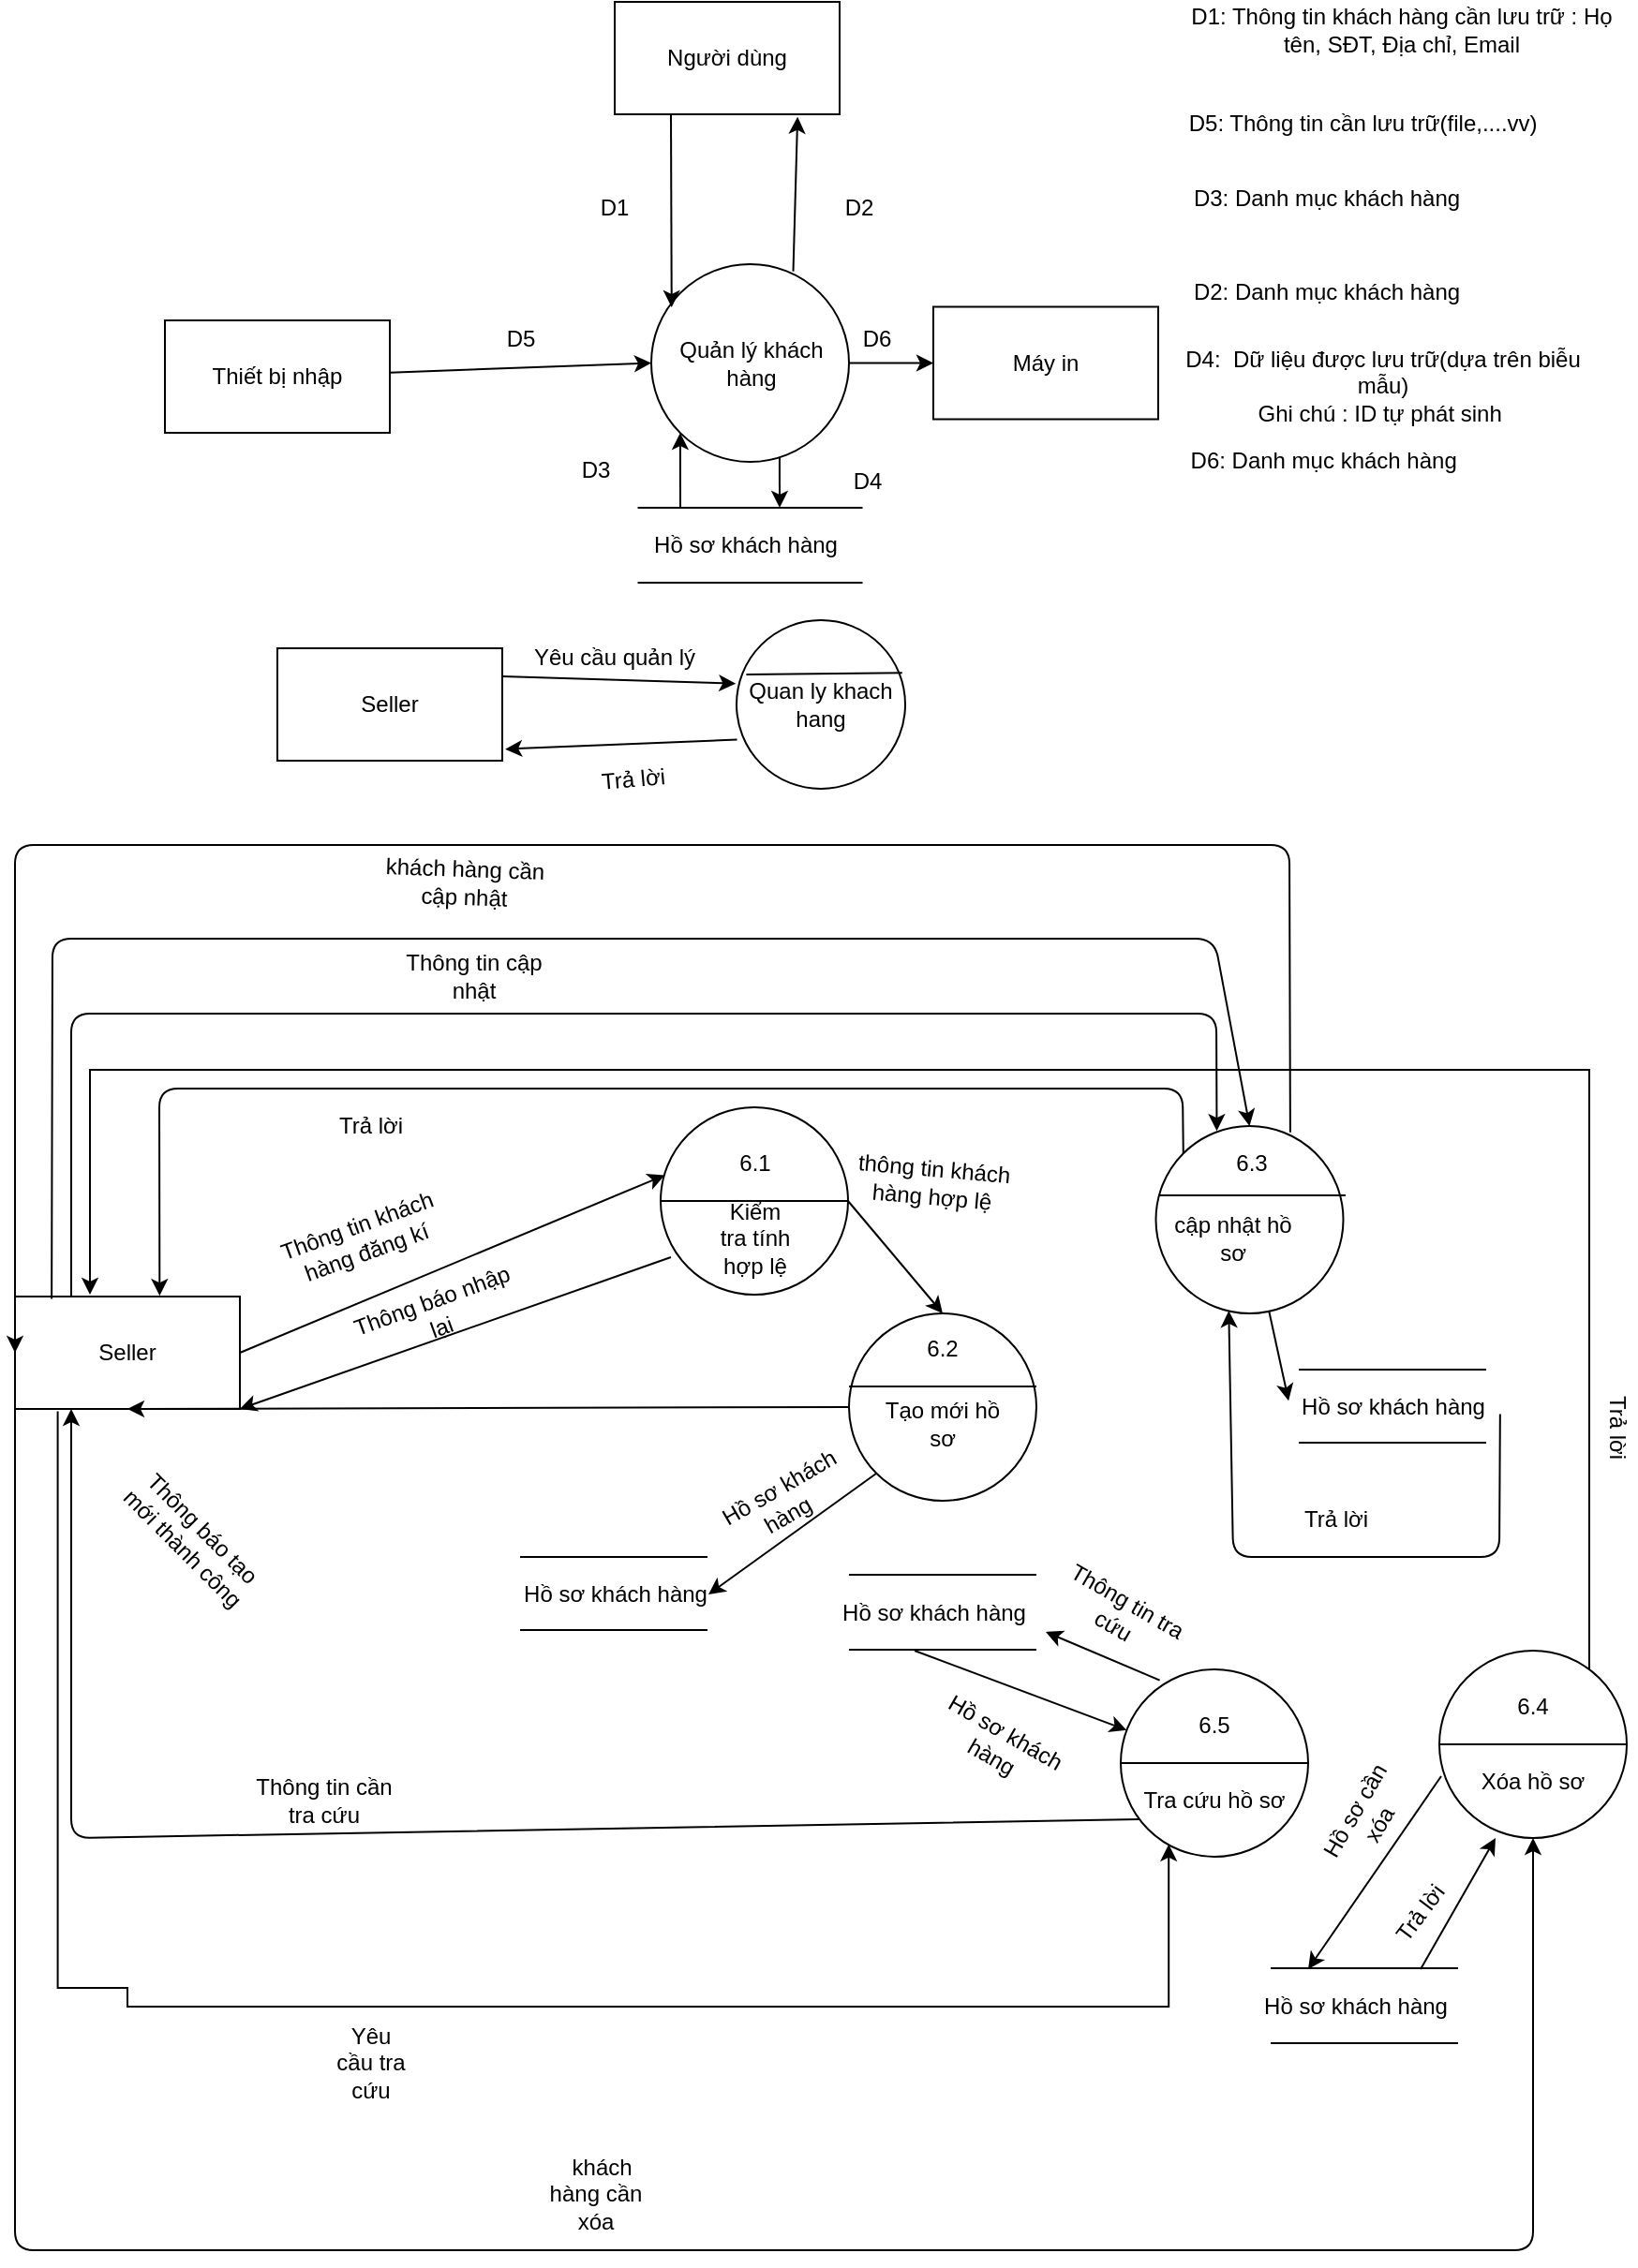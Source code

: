<mxfile version="13.10.0" type="device"><diagram id="JgeWKXrkC_5JvDDDMSsi" name="Page-1"><mxGraphModel dx="1038" dy="2234" grid="1" gridSize="10" guides="1" tooltips="1" connect="1" arrows="1" fold="1" page="1" pageScale="1" pageWidth="1169" pageHeight="1654" math="0" shadow="0"><root><mxCell id="0"/><mxCell id="1" parent="0"/><mxCell id="gLQEt93kTb4q3hrymPHU-1" value="Seller" style="rounded=0;whiteSpace=wrap;html=1;" parent="1" vertex="1"><mxGeometry x="180" y="45" width="120" height="60" as="geometry"/></mxCell><mxCell id="gLQEt93kTb4q3hrymPHU-2" value="Quan ly khach hang" style="ellipse;whiteSpace=wrap;html=1;aspect=fixed;" parent="1" vertex="1"><mxGeometry x="425" y="30" width="90" height="90" as="geometry"/></mxCell><mxCell id="gLQEt93kTb4q3hrymPHU-4" value="" style="endArrow=classic;html=1;exitX=1;exitY=0.25;exitDx=0;exitDy=0;entryX=-0.004;entryY=0.376;entryDx=0;entryDy=0;entryPerimeter=0;" parent="1" source="gLQEt93kTb4q3hrymPHU-1" target="gLQEt93kTb4q3hrymPHU-2" edge="1"><mxGeometry width="50" height="50" relative="1" as="geometry"><mxPoint x="500" y="320" as="sourcePoint"/><mxPoint x="550" y="270" as="targetPoint"/></mxGeometry></mxCell><mxCell id="gLQEt93kTb4q3hrymPHU-5" value="Yêu cầu quản lý" style="text;html=1;strokeColor=none;fillColor=none;align=center;verticalAlign=middle;whiteSpace=wrap;rounded=0;" parent="1" vertex="1"><mxGeometry x="314.5" y="40" width="90" height="20" as="geometry"/></mxCell><mxCell id="gLQEt93kTb4q3hrymPHU-6" value="" style="endArrow=classic;html=1;entryX=1.013;entryY=0.897;entryDx=0;entryDy=0;entryPerimeter=0;exitX=0.003;exitY=0.709;exitDx=0;exitDy=0;exitPerimeter=0;" parent="1" source="gLQEt93kTb4q3hrymPHU-2" target="gLQEt93kTb4q3hrymPHU-1" edge="1"><mxGeometry width="50" height="50" relative="1" as="geometry"><mxPoint x="500" y="310" as="sourcePoint"/><mxPoint x="340" y="230" as="targetPoint"/></mxGeometry></mxCell><mxCell id="gLQEt93kTb4q3hrymPHU-7" value="Trả lời" style="text;html=1;strokeColor=none;fillColor=none;align=center;verticalAlign=middle;whiteSpace=wrap;rounded=0;rotation=-5;" parent="1" vertex="1"><mxGeometry x="324.5" y="105" width="90" height="20" as="geometry"/></mxCell><mxCell id="gLQEt93kTb4q3hrymPHU-13" value="" style="ellipse;whiteSpace=wrap;html=1;aspect=fixed;" parent="1" vertex="1"><mxGeometry x="384.5" y="290" width="100" height="100" as="geometry"/></mxCell><mxCell id="gLQEt93kTb4q3hrymPHU-14" value="" style="ellipse;whiteSpace=wrap;html=1;aspect=fixed;" parent="1" vertex="1"><mxGeometry x="485" y="400" width="100" height="100" as="geometry"/></mxCell><mxCell id="gLQEt93kTb4q3hrymPHU-15" value="" style="endArrow=none;html=1;exitX=0;exitY=0.5;exitDx=0;exitDy=0;entryX=1;entryY=0.5;entryDx=0;entryDy=0;" parent="1" source="gLQEt93kTb4q3hrymPHU-13" target="gLQEt93kTb4q3hrymPHU-13" edge="1"><mxGeometry width="50" height="50" relative="1" as="geometry"><mxPoint x="609.5" y="290" as="sourcePoint"/><mxPoint x="659.5" y="240" as="targetPoint"/></mxGeometry></mxCell><mxCell id="gLQEt93kTb4q3hrymPHU-16" value="" style="endArrow=none;html=1;exitX=0;exitY=0.5;exitDx=0;exitDy=0;entryX=1;entryY=0.5;entryDx=0;entryDy=0;" parent="1" edge="1"><mxGeometry width="50" height="50" relative="1" as="geometry"><mxPoint x="485" y="439" as="sourcePoint"/><mxPoint x="585" y="439" as="targetPoint"/></mxGeometry></mxCell><mxCell id="gLQEt93kTb4q3hrymPHU-17" value="6.1" style="text;html=1;strokeColor=none;fillColor=none;align=center;verticalAlign=middle;whiteSpace=wrap;rounded=0;" parent="1" vertex="1"><mxGeometry x="414.5" y="310" width="40" height="20" as="geometry"/></mxCell><mxCell id="gLQEt93kTb4q3hrymPHU-18" value="Kiểm tra tính hợp lệ" style="text;html=1;strokeColor=none;fillColor=none;align=center;verticalAlign=middle;whiteSpace=wrap;rounded=0;" parent="1" vertex="1"><mxGeometry x="414.5" y="350" width="40" height="20" as="geometry"/></mxCell><mxCell id="gLQEt93kTb4q3hrymPHU-19" value="" style="endArrow=none;html=1;exitX=0.058;exitY=0.322;exitDx=0;exitDy=0;entryX=0.982;entryY=0.313;entryDx=0;entryDy=0;entryPerimeter=0;exitPerimeter=0;" parent="1" source="gLQEt93kTb4q3hrymPHU-2" target="gLQEt93kTb4q3hrymPHU-2" edge="1"><mxGeometry width="50" height="50" relative="1" as="geometry"><mxPoint x="425" y="110" as="sourcePoint"/><mxPoint x="475" y="60" as="targetPoint"/></mxGeometry></mxCell><mxCell id="gLQEt93kTb4q3hrymPHU-20" value="6.2" style="text;html=1;strokeColor=none;fillColor=none;align=center;verticalAlign=middle;whiteSpace=wrap;rounded=0;" parent="1" vertex="1"><mxGeometry x="495" y="409" width="80" height="20" as="geometry"/></mxCell><mxCell id="gLQEt93kTb4q3hrymPHU-21" value="Tạo mới hồ sơ" style="text;html=1;strokeColor=none;fillColor=none;align=center;verticalAlign=middle;whiteSpace=wrap;rounded=0;" parent="1" vertex="1"><mxGeometry x="495" y="449" width="80" height="20" as="geometry"/></mxCell><mxCell id="vIZzHScFhAmNHALjZb-s-51" value="" style="edgeStyle=orthogonalEdgeStyle;rounded=0;orthogonalLoop=1;jettySize=auto;html=1;" parent="1" source="gLQEt93kTb4q3hrymPHU-26" edge="1"><mxGeometry relative="1" as="geometry"><Array as="points"><mxPoint x="880" y="270"/><mxPoint x="80" y="270"/></Array><mxPoint x="80" y="390" as="targetPoint"/></mxGeometry></mxCell><mxCell id="gLQEt93kTb4q3hrymPHU-26" value="" style="ellipse;whiteSpace=wrap;html=1;aspect=fixed;" parent="1" vertex="1"><mxGeometry x="800" y="580" width="100" height="100" as="geometry"/></mxCell><mxCell id="gLQEt93kTb4q3hrymPHU-27" value="" style="endArrow=none;html=1;exitX=0;exitY=0.5;exitDx=0;exitDy=0;entryX=1;entryY=0.5;entryDx=0;entryDy=0;" parent="1" source="gLQEt93kTb4q3hrymPHU-26" target="gLQEt93kTb4q3hrymPHU-26" edge="1"><mxGeometry width="50" height="50" relative="1" as="geometry"><mxPoint x="800" y="690" as="sourcePoint"/><mxPoint x="850" y="640" as="targetPoint"/></mxGeometry></mxCell><mxCell id="gLQEt93kTb4q3hrymPHU-28" value="6.4" style="text;html=1;strokeColor=none;fillColor=none;align=center;verticalAlign=middle;whiteSpace=wrap;rounded=0;" parent="1" vertex="1"><mxGeometry x="810" y="600" width="80" height="20" as="geometry"/></mxCell><mxCell id="gLQEt93kTb4q3hrymPHU-29" value="Xóa hồ sơ" style="text;html=1;strokeColor=none;fillColor=none;align=center;verticalAlign=middle;whiteSpace=wrap;rounded=0;" parent="1" vertex="1"><mxGeometry x="810" y="640" width="80" height="20" as="geometry"/></mxCell><mxCell id="gLQEt93kTb4q3hrymPHU-30" value="Seller" style="rounded=0;whiteSpace=wrap;html=1;" parent="1" vertex="1"><mxGeometry x="40" y="391" width="120" height="60" as="geometry"/></mxCell><mxCell id="gLQEt93kTb4q3hrymPHU-32" value="" style="endArrow=classic;html=1;exitX=1;exitY=0.5;exitDx=0;exitDy=0;entryX=0.022;entryY=0.362;entryDx=0;entryDy=0;entryPerimeter=0;" parent="1" source="gLQEt93kTb4q3hrymPHU-30" target="gLQEt93kTb4q3hrymPHU-13" edge="1"><mxGeometry width="50" height="50" relative="1" as="geometry"><mxPoint x="180" y="440" as="sourcePoint"/><mxPoint x="280" y="360" as="targetPoint"/></mxGeometry></mxCell><mxCell id="gLQEt93kTb4q3hrymPHU-33" value="Thông tin khách hàng đăng kí" style="text;html=1;strokeColor=none;fillColor=none;align=center;verticalAlign=middle;whiteSpace=wrap;rounded=0;rotation=-20;" parent="1" vertex="1"><mxGeometry x="180" y="350" width="90" height="20" as="geometry"/></mxCell><mxCell id="gLQEt93kTb4q3hrymPHU-35" value="" style="endArrow=classic;html=1;exitX=1;exitY=0.5;exitDx=0;exitDy=0;entryX=0.5;entryY=0;entryDx=0;entryDy=0;" parent="1" source="gLQEt93kTb4q3hrymPHU-13" target="gLQEt93kTb4q3hrymPHU-14" edge="1"><mxGeometry width="50" height="50" relative="1" as="geometry"><mxPoint x="454.5" y="460" as="sourcePoint"/><mxPoint x="510" y="370" as="targetPoint"/></mxGeometry></mxCell><mxCell id="gLQEt93kTb4q3hrymPHU-36" value="&amp;nbsp;Hồ sơ khách hàng&amp;nbsp;" style="text;html=1;strokeColor=none;fillColor=none;align=center;verticalAlign=middle;whiteSpace=wrap;rounded=0;rotation=-30;" parent="1" vertex="1"><mxGeometry x="405" y="490" width="90" height="20" as="geometry"/></mxCell><mxCell id="gLQEt93kTb4q3hrymPHU-37" value="" style="endArrow=none;html=1;" parent="1" edge="1"><mxGeometry width="50" height="50" relative="1" as="geometry"><mxPoint x="309.5" y="569" as="sourcePoint"/><mxPoint x="409.5" y="569" as="targetPoint"/></mxGeometry></mxCell><mxCell id="gLQEt93kTb4q3hrymPHU-38" value="" style="endArrow=none;html=1;" parent="1" edge="1"><mxGeometry width="50" height="50" relative="1" as="geometry"><mxPoint x="309.5" y="530" as="sourcePoint"/><mxPoint x="409.5" y="530" as="targetPoint"/></mxGeometry></mxCell><mxCell id="gLQEt93kTb4q3hrymPHU-48" value="" style="edgeStyle=orthogonalEdgeStyle;rounded=0;orthogonalLoop=1;jettySize=auto;html=1;entryX=0.256;entryY=0.934;entryDx=0;entryDy=0;entryPerimeter=0;exitX=0.19;exitY=1.02;exitDx=0;exitDy=0;exitPerimeter=0;" parent="1" source="gLQEt93kTb4q3hrymPHU-30" target="gLQEt93kTb4q3hrymPHU-42" edge="1"><mxGeometry relative="1" as="geometry"><Array as="points"><mxPoint x="63" y="760"/><mxPoint x="100" y="760"/><mxPoint x="100" y="770"/><mxPoint x="656" y="770"/></Array><mxPoint x="420" y="760" as="sourcePoint"/></mxGeometry></mxCell><mxCell id="gLQEt93kTb4q3hrymPHU-39" value="Hồ sơ khách hàng" style="text;html=1;align=center;verticalAlign=middle;resizable=0;points=[];autosize=1;" parent="1" vertex="1"><mxGeometry x="304.5" y="540" width="110" height="20" as="geometry"/></mxCell><mxCell id="gLQEt93kTb4q3hrymPHU-40" value="" style="endArrow=classic;html=1;exitX=0;exitY=1;exitDx=0;exitDy=0;" parent="1" source="gLQEt93kTb4q3hrymPHU-14" edge="1"><mxGeometry width="50" height="50" relative="1" as="geometry"><mxPoint x="500" y="500" as="sourcePoint"/><mxPoint x="410" y="550" as="targetPoint"/></mxGeometry></mxCell><mxCell id="gLQEt93kTb4q3hrymPHU-42" value="" style="ellipse;whiteSpace=wrap;html=1;aspect=fixed;" parent="1" vertex="1"><mxGeometry x="630" y="590" width="100" height="100" as="geometry"/></mxCell><mxCell id="gLQEt93kTb4q3hrymPHU-43" value="" style="endArrow=none;html=1;exitX=0;exitY=0.5;exitDx=0;exitDy=0;entryX=1;entryY=0.5;entryDx=0;entryDy=0;" parent="1" source="gLQEt93kTb4q3hrymPHU-42" target="gLQEt93kTb4q3hrymPHU-42" edge="1"><mxGeometry width="50" height="50" relative="1" as="geometry"><mxPoint x="630" y="700" as="sourcePoint"/><mxPoint x="680" y="650" as="targetPoint"/></mxGeometry></mxCell><mxCell id="gLQEt93kTb4q3hrymPHU-44" value="6.5" style="text;html=1;strokeColor=none;fillColor=none;align=center;verticalAlign=middle;whiteSpace=wrap;rounded=0;" parent="1" vertex="1"><mxGeometry x="640" y="610" width="80" height="20" as="geometry"/></mxCell><mxCell id="gLQEt93kTb4q3hrymPHU-45" value="Tra cứu hồ sơ" style="text;html=1;strokeColor=none;fillColor=none;align=center;verticalAlign=middle;whiteSpace=wrap;rounded=0;" parent="1" vertex="1"><mxGeometry x="640" y="650" width="80" height="20" as="geometry"/></mxCell><mxCell id="gLQEt93kTb4q3hrymPHU-46" value="" style="endArrow=classic;html=1;exitX=0.208;exitY=0.058;exitDx=0;exitDy=0;exitPerimeter=0;" parent="1" source="gLQEt93kTb4q3hrymPHU-42" edge="1"><mxGeometry width="50" height="50" relative="1" as="geometry"><mxPoint x="500" y="500" as="sourcePoint"/><mxPoint x="590" y="570" as="targetPoint"/></mxGeometry></mxCell><mxCell id="vIZzHScFhAmNHALjZb-s-1" value="thông tin khách hàng hợp lệ" style="text;html=1;strokeColor=none;fillColor=none;align=center;verticalAlign=middle;whiteSpace=wrap;rounded=0;rotation=5;" parent="1" vertex="1"><mxGeometry x="484.5" y="320" width="90" height="20" as="geometry"/></mxCell><mxCell id="vIZzHScFhAmNHALjZb-s-2" value="" style="endArrow=classic;html=1;exitX=0.055;exitY=0.8;exitDx=0;exitDy=0;entryX=1;entryY=1;entryDx=0;entryDy=0;exitPerimeter=0;" parent="1" source="gLQEt93kTb4q3hrymPHU-13" target="gLQEt93kTb4q3hrymPHU-30" edge="1"><mxGeometry width="50" height="50" relative="1" as="geometry"><mxPoint x="500" y="490" as="sourcePoint"/><mxPoint x="550" y="440" as="targetPoint"/></mxGeometry></mxCell><mxCell id="vIZzHScFhAmNHALjZb-s-3" value="Thông báo nhập lại" style="text;html=1;strokeColor=none;fillColor=none;align=center;verticalAlign=middle;whiteSpace=wrap;rounded=0;rotation=-20;" parent="1" vertex="1"><mxGeometry x="220" y="390" width="90" height="20" as="geometry"/></mxCell><mxCell id="vIZzHScFhAmNHALjZb-s-4" value="" style="endArrow=classic;html=1;exitX=0;exitY=0.5;exitDx=0;exitDy=0;entryX=0.5;entryY=1;entryDx=0;entryDy=0;" parent="1" source="gLQEt93kTb4q3hrymPHU-14" target="gLQEt93kTb4q3hrymPHU-30" edge="1"><mxGeometry width="50" height="50" relative="1" as="geometry"><mxPoint x="500" y="490" as="sourcePoint"/><mxPoint x="550" y="440" as="targetPoint"/></mxGeometry></mxCell><mxCell id="vIZzHScFhAmNHALjZb-s-5" value="Thông báo tạo mới thành công" style="text;html=1;strokeColor=none;fillColor=none;align=center;verticalAlign=middle;whiteSpace=wrap;rounded=0;rotation=45;" parent="1" vertex="1"><mxGeometry x="90" y="510" width="90" height="20" as="geometry"/></mxCell><mxCell id="vIZzHScFhAmNHALjZb-s-11" value="" style="endArrow=none;html=1;" parent="1" edge="1"><mxGeometry width="50" height="50" relative="1" as="geometry"><mxPoint x="485" y="579.5" as="sourcePoint"/><mxPoint x="585" y="579.5" as="targetPoint"/></mxGeometry></mxCell><mxCell id="vIZzHScFhAmNHALjZb-s-12" value="" style="endArrow=none;html=1;" parent="1" edge="1"><mxGeometry width="50" height="50" relative="1" as="geometry"><mxPoint x="485" y="539.5" as="sourcePoint"/><mxPoint x="585" y="539.5" as="targetPoint"/></mxGeometry></mxCell><mxCell id="vIZzHScFhAmNHALjZb-s-13" value="Hồ sơ khách hàng" style="text;html=1;align=center;verticalAlign=middle;resizable=0;points=[];autosize=1;" parent="1" vertex="1"><mxGeometry x="475" y="550" width="110" height="20" as="geometry"/></mxCell><mxCell id="vIZzHScFhAmNHALjZb-s-14" value="Yêu cầu tra cứu" style="text;html=1;strokeColor=none;fillColor=none;align=center;verticalAlign=middle;whiteSpace=wrap;rounded=0;rotation=0;" parent="1" vertex="1"><mxGeometry x="210" y="790" width="40" height="20" as="geometry"/></mxCell><mxCell id="vIZzHScFhAmNHALjZb-s-30" value="Thông tin tra cứu" style="text;html=1;strokeColor=none;fillColor=none;align=center;verticalAlign=middle;whiteSpace=wrap;rounded=0;rotation=30;" parent="1" vertex="1"><mxGeometry x="585" y="550" width="90" height="20" as="geometry"/></mxCell><mxCell id="vIZzHScFhAmNHALjZb-s-32" value="" style="endArrow=classic;html=1;" parent="1" target="gLQEt93kTb4q3hrymPHU-42" edge="1"><mxGeometry width="50" height="50" relative="1" as="geometry"><mxPoint x="520" y="580" as="sourcePoint"/><mxPoint x="620" y="640" as="targetPoint"/></mxGeometry></mxCell><mxCell id="vIZzHScFhAmNHALjZb-s-33" value="Hồ sơ khách hàng" style="text;html=1;strokeColor=none;fillColor=none;align=center;verticalAlign=middle;whiteSpace=wrap;rounded=0;rotation=30;" parent="1" vertex="1"><mxGeometry x="530" y="620" width="70" height="20" as="geometry"/></mxCell><mxCell id="vIZzHScFhAmNHALjZb-s-34" value="" style="endArrow=classic;html=1;entryX=0.5;entryY=1;entryDx=0;entryDy=0;exitX=0;exitY=1;exitDx=0;exitDy=0;" parent="1" source="gLQEt93kTb4q3hrymPHU-30" target="gLQEt93kTb4q3hrymPHU-26" edge="1"><mxGeometry width="50" height="50" relative="1" as="geometry"><mxPoint x="40" y="910" as="sourcePoint"/><mxPoint x="470" y="540" as="targetPoint"/><Array as="points"><mxPoint x="40" y="900"/><mxPoint x="850" y="900"/></Array></mxGeometry></mxCell><mxCell id="vIZzHScFhAmNHALjZb-s-36" value="&amp;nbsp; khách hàng cần xóa" style="text;html=1;strokeColor=none;fillColor=none;align=center;verticalAlign=middle;whiteSpace=wrap;rounded=0;rotation=0;" parent="1" vertex="1"><mxGeometry x="314.5" y="860" width="70" height="20" as="geometry"/></mxCell><mxCell id="vIZzHScFhAmNHALjZb-s-38" value="" style="endArrow=none;html=1;" parent="1" edge="1"><mxGeometry width="50" height="50" relative="1" as="geometry"><mxPoint x="710" y="789.5" as="sourcePoint"/><mxPoint x="810" y="789.5" as="targetPoint"/></mxGeometry></mxCell><mxCell id="vIZzHScFhAmNHALjZb-s-39" value="" style="endArrow=none;html=1;" parent="1" edge="1"><mxGeometry width="50" height="50" relative="1" as="geometry"><mxPoint x="710" y="749.5" as="sourcePoint"/><mxPoint x="810" y="749.5" as="targetPoint"/></mxGeometry></mxCell><mxCell id="vIZzHScFhAmNHALjZb-s-40" value="Hồ sơ khách hàng" style="text;html=1;align=center;verticalAlign=middle;resizable=0;points=[];autosize=1;" parent="1" vertex="1"><mxGeometry x="700" y="760" width="110" height="20" as="geometry"/></mxCell><mxCell id="vIZzHScFhAmNHALjZb-s-41" value="" style="endArrow=classic;html=1;exitX=0.01;exitY=0.67;exitDx=0;exitDy=0;exitPerimeter=0;" parent="1" source="gLQEt93kTb4q3hrymPHU-26" edge="1"><mxGeometry width="50" height="50" relative="1" as="geometry"><mxPoint x="620" y="560" as="sourcePoint"/><mxPoint x="730" y="750" as="targetPoint"/></mxGeometry></mxCell><mxCell id="vIZzHScFhAmNHALjZb-s-42" value="" style="endArrow=classic;html=1;exitX=0;exitY=1;exitDx=0;exitDy=0;entryX=0.25;entryY=1;entryDx=0;entryDy=0;" parent="1" source="gLQEt93kTb4q3hrymPHU-45" target="gLQEt93kTb4q3hrymPHU-30" edge="1"><mxGeometry width="50" height="50" relative="1" as="geometry"><mxPoint x="620" y="560" as="sourcePoint"/><mxPoint x="110" y="720" as="targetPoint"/><Array as="points"><mxPoint x="70" y="680"/></Array></mxGeometry></mxCell><mxCell id="vIZzHScFhAmNHALjZb-s-43" value="Thông tin cần tra cứu" style="text;html=1;strokeColor=none;fillColor=none;align=center;verticalAlign=middle;whiteSpace=wrap;rounded=0;rotation=0;" parent="1" vertex="1"><mxGeometry x="165" y="650" width="80" height="20" as="geometry"/></mxCell><mxCell id="vIZzHScFhAmNHALjZb-s-44" value="Hồ sơ cần xóa" style="text;html=1;strokeColor=none;fillColor=none;align=center;verticalAlign=middle;whiteSpace=wrap;rounded=0;rotation=-60;" parent="1" vertex="1"><mxGeometry x="728.75" y="659.17" width="65" height="20" as="geometry"/></mxCell><mxCell id="vIZzHScFhAmNHALjZb-s-45" value="" style="endArrow=classic;html=1;entryX=0.3;entryY=1;entryDx=0;entryDy=0;entryPerimeter=0;" parent="1" target="gLQEt93kTb4q3hrymPHU-26" edge="1"><mxGeometry width="50" height="50" relative="1" as="geometry"><mxPoint x="790" y="750" as="sourcePoint"/><mxPoint x="770" y="490" as="targetPoint"/></mxGeometry></mxCell><mxCell id="vIZzHScFhAmNHALjZb-s-50" value="Trả lời" style="text;html=1;strokeColor=none;fillColor=none;align=center;verticalAlign=middle;whiteSpace=wrap;rounded=0;rotation=-53;" parent="1" vertex="1"><mxGeometry x="770" y="710" width="40" height="20" as="geometry"/></mxCell><mxCell id="vIZzHScFhAmNHALjZb-s-52" value="Trả lời" style="text;html=1;strokeColor=none;fillColor=none;align=center;verticalAlign=middle;whiteSpace=wrap;rounded=0;rotation=90;" parent="1" vertex="1"><mxGeometry x="850" y="451" width="90" height="20" as="geometry"/></mxCell><mxCell id="VN7jrJAYl4M5DlJGbv4S-3" value="Quản lý khách hàng" style="ellipse;whiteSpace=wrap;html=1;aspect=fixed;" parent="1" vertex="1"><mxGeometry x="379.5" y="-160" width="105.5" height="105.5" as="geometry"/></mxCell><mxCell id="VN7jrJAYl4M5DlJGbv4S-5" value="Thiết bị nhập" style="rounded=0;whiteSpace=wrap;html=1;" parent="1" vertex="1"><mxGeometry x="120" y="-130" width="120" height="60" as="geometry"/></mxCell><mxCell id="VN7jrJAYl4M5DlJGbv4S-6" value="Máy in" style="rounded=0;whiteSpace=wrap;html=1;" parent="1" vertex="1"><mxGeometry x="530" y="-137.25" width="120" height="60" as="geometry"/></mxCell><mxCell id="VN7jrJAYl4M5DlJGbv4S-7" value="" style="endArrow=classic;html=1;entryX=0;entryY=0.5;entryDx=0;entryDy=0;" parent="1" source="VN7jrJAYl4M5DlJGbv4S-5" target="VN7jrJAYl4M5DlJGbv4S-3" edge="1"><mxGeometry width="50" height="50" relative="1" as="geometry"><mxPoint x="450" y="70" as="sourcePoint"/><mxPoint x="500" y="20" as="targetPoint"/></mxGeometry></mxCell><mxCell id="VN7jrJAYl4M5DlJGbv4S-8" value="Người dùng" style="rounded=0;whiteSpace=wrap;html=1;" parent="1" vertex="1"><mxGeometry x="360" y="-300" width="120" height="60" as="geometry"/></mxCell><mxCell id="VN7jrJAYl4M5DlJGbv4S-9" value="" style="endArrow=classic;html=1;exitX=0.25;exitY=1;exitDx=0;exitDy=0;entryX=0.103;entryY=0.218;entryDx=0;entryDy=0;entryPerimeter=0;" parent="1" source="VN7jrJAYl4M5DlJGbv4S-8" target="VN7jrJAYl4M5DlJGbv4S-3" edge="1"><mxGeometry width="50" height="50" relative="1" as="geometry"><mxPoint x="450" y="-30" as="sourcePoint"/><mxPoint x="500" y="-80" as="targetPoint"/></mxGeometry></mxCell><mxCell id="VN7jrJAYl4M5DlJGbv4S-13" value="" style="endArrow=classic;html=1;exitX=0.718;exitY=0.036;exitDx=0;exitDy=0;exitPerimeter=0;entryX=0.813;entryY=1.023;entryDx=0;entryDy=0;entryPerimeter=0;" parent="1" source="VN7jrJAYl4M5DlJGbv4S-3" target="VN7jrJAYl4M5DlJGbv4S-8" edge="1"><mxGeometry width="50" height="50" relative="1" as="geometry"><mxPoint x="520" y="-150" as="sourcePoint"/><mxPoint x="570" y="-200" as="targetPoint"/></mxGeometry></mxCell><mxCell id="VN7jrJAYl4M5DlJGbv4S-14" value="" style="endArrow=classic;html=1;exitX=1;exitY=0.5;exitDx=0;exitDy=0;entryX=0;entryY=0.5;entryDx=0;entryDy=0;" parent="1" source="VN7jrJAYl4M5DlJGbv4S-3" target="VN7jrJAYl4M5DlJGbv4S-6" edge="1"><mxGeometry width="50" height="50" relative="1" as="geometry"><mxPoint x="450" y="-30" as="sourcePoint"/><mxPoint x="500" y="-80" as="targetPoint"/></mxGeometry></mxCell><mxCell id="VN7jrJAYl4M5DlJGbv4S-15" value="" style="endArrow=none;html=1;" parent="1" edge="1"><mxGeometry width="50" height="50" relative="1" as="geometry"><mxPoint x="372.25" y="-30" as="sourcePoint"/><mxPoint x="492.25" y="-30" as="targetPoint"/></mxGeometry></mxCell><mxCell id="VN7jrJAYl4M5DlJGbv4S-16" value="" style="endArrow=none;html=1;" parent="1" edge="1"><mxGeometry width="50" height="50" relative="1" as="geometry"><mxPoint x="372.25" y="10" as="sourcePoint"/><mxPoint x="492.25" y="10" as="targetPoint"/></mxGeometry></mxCell><mxCell id="VN7jrJAYl4M5DlJGbv4S-17" value="Hồ sơ khách hàng" style="text;html=1;strokeColor=none;fillColor=none;align=center;verticalAlign=middle;whiteSpace=wrap;rounded=0;" parent="1" vertex="1"><mxGeometry x="376.75" y="-20" width="105.5" height="20" as="geometry"/></mxCell><mxCell id="VN7jrJAYl4M5DlJGbv4S-18" value="" style="endArrow=classic;html=1;entryX=0;entryY=1;entryDx=0;entryDy=0;" parent="1" target="VN7jrJAYl4M5DlJGbv4S-3" edge="1"><mxGeometry width="50" height="50" relative="1" as="geometry"><mxPoint x="395" y="-30" as="sourcePoint"/><mxPoint x="340" y="-70" as="targetPoint"/></mxGeometry></mxCell><mxCell id="VN7jrJAYl4M5DlJGbv4S-19" value="" style="endArrow=classic;html=1;exitX=0.649;exitY=0.976;exitDx=0;exitDy=0;exitPerimeter=0;" parent="1" source="VN7jrJAYl4M5DlJGbv4S-3" edge="1"><mxGeometry width="50" height="50" relative="1" as="geometry"><mxPoint x="440" y="-30" as="sourcePoint"/><mxPoint x="448" y="-30" as="targetPoint"/></mxGeometry></mxCell><mxCell id="VN7jrJAYl4M5DlJGbv4S-20" value="D1" style="text;html=1;strokeColor=none;fillColor=none;align=center;verticalAlign=middle;whiteSpace=wrap;rounded=0;" parent="1" vertex="1"><mxGeometry x="339.5" y="-200" width="40" height="20" as="geometry"/></mxCell><mxCell id="VN7jrJAYl4M5DlJGbv4S-21" value="D2" style="text;html=1;align=center;verticalAlign=middle;resizable=0;points=[];autosize=1;" parent="1" vertex="1"><mxGeometry x="475" y="-200" width="30" height="20" as="geometry"/></mxCell><mxCell id="VN7jrJAYl4M5DlJGbv4S-22" value="D3" style="text;html=1;strokeColor=none;fillColor=none;align=center;verticalAlign=middle;whiteSpace=wrap;rounded=0;" parent="1" vertex="1"><mxGeometry x="330" y="-60" width="40" height="20" as="geometry"/></mxCell><mxCell id="VN7jrJAYl4M5DlJGbv4S-23" value="D4" style="text;html=1;strokeColor=none;fillColor=none;align=center;verticalAlign=middle;whiteSpace=wrap;rounded=0;" parent="1" vertex="1"><mxGeometry x="475" y="-54.5" width="40" height="20" as="geometry"/></mxCell><mxCell id="VN7jrJAYl4M5DlJGbv4S-24" value="D5" style="text;html=1;strokeColor=none;fillColor=none;align=center;verticalAlign=middle;whiteSpace=wrap;rounded=0;" parent="1" vertex="1"><mxGeometry x="290" y="-130" width="40" height="20" as="geometry"/></mxCell><mxCell id="VN7jrJAYl4M5DlJGbv4S-25" value="D6" style="text;html=1;strokeColor=none;fillColor=none;align=center;verticalAlign=middle;whiteSpace=wrap;rounded=0;" parent="1" vertex="1"><mxGeometry x="480" y="-130" width="40" height="20" as="geometry"/></mxCell><mxCell id="VN7jrJAYl4M5DlJGbv4S-26" value="D1: Thông tin khách hàng cần lưu trữ : Họ tên, SĐT, Địa chỉ, Email" style="text;html=1;strokeColor=none;fillColor=none;align=center;verticalAlign=middle;whiteSpace=wrap;rounded=0;" parent="1" vertex="1"><mxGeometry x="660" y="-300" width="240" height="30" as="geometry"/></mxCell><mxCell id="yU0P2vdU0fTmqsD06AeY-1" value="D3: Danh mục khách hàng&lt;br&gt;" style="text;html=1;strokeColor=none;fillColor=none;align=center;verticalAlign=middle;whiteSpace=wrap;rounded=0;" vertex="1" parent="1"><mxGeometry x="620" y="-210" width="240" height="30" as="geometry"/></mxCell><mxCell id="yU0P2vdU0fTmqsD06AeY-2" value="D2: Danh mục khách hàng" style="text;html=1;strokeColor=none;fillColor=none;align=center;verticalAlign=middle;whiteSpace=wrap;rounded=0;" vertex="1" parent="1"><mxGeometry x="620" y="-160" width="240" height="30" as="geometry"/></mxCell><mxCell id="yU0P2vdU0fTmqsD06AeY-4" value="D4:&amp;nbsp; Dữ liệu được lưu trữ(dựa trên biễu mẫu)&lt;br&gt;Ghi chú : ID tự phát sinh&amp;nbsp;" style="text;html=1;strokeColor=none;fillColor=none;align=center;verticalAlign=middle;whiteSpace=wrap;rounded=0;" vertex="1" parent="1"><mxGeometry x="650" y="-110" width="240" height="30" as="geometry"/></mxCell><mxCell id="yU0P2vdU0fTmqsD06AeY-5" value="D5: Thông tin cần lưu trữ(file,....vv)&amp;nbsp;" style="text;html=1;strokeColor=none;fillColor=none;align=center;verticalAlign=middle;whiteSpace=wrap;rounded=0;" vertex="1" parent="1"><mxGeometry x="641.25" y="-250" width="240" height="30" as="geometry"/></mxCell><mxCell id="yU0P2vdU0fTmqsD06AeY-6" value="D6: Danh mục khách hàng&amp;nbsp;" style="text;html=1;strokeColor=none;fillColor=none;align=center;verticalAlign=middle;whiteSpace=wrap;rounded=0;" vertex="1" parent="1"><mxGeometry x="620" y="-70" width="240" height="30" as="geometry"/></mxCell><mxCell id="yU0P2vdU0fTmqsD06AeY-7" style="edgeStyle=orthogonalEdgeStyle;rounded=0;orthogonalLoop=1;jettySize=auto;html=1;exitX=0.5;exitY=1;exitDx=0;exitDy=0;" edge="1" parent="1" source="yU0P2vdU0fTmqsD06AeY-5" target="yU0P2vdU0fTmqsD06AeY-5"><mxGeometry relative="1" as="geometry"/></mxCell><mxCell id="yU0P2vdU0fTmqsD06AeY-11" value="" style="ellipse;whiteSpace=wrap;html=1;aspect=fixed;" vertex="1" parent="1"><mxGeometry x="648.75" y="300" width="100" height="100" as="geometry"/></mxCell><mxCell id="yU0P2vdU0fTmqsD06AeY-12" value="cập nhật hồ sơ" style="text;html=1;strokeColor=none;fillColor=none;align=center;verticalAlign=middle;whiteSpace=wrap;rounded=0;" vertex="1" parent="1"><mxGeometry x="650" y="350" width="80" height="20" as="geometry"/></mxCell><mxCell id="yU0P2vdU0fTmqsD06AeY-14" value="" style="endArrow=classic;html=1;exitX=0.163;exitY=0.02;exitDx=0;exitDy=0;exitPerimeter=0;entryX=0.5;entryY=0;entryDx=0;entryDy=0;" edge="1" parent="1" source="gLQEt93kTb4q3hrymPHU-30" target="yU0P2vdU0fTmqsD06AeY-11"><mxGeometry width="50" height="50" relative="1" as="geometry"><mxPoint x="480" y="510" as="sourcePoint"/><mxPoint x="680" y="200" as="targetPoint"/><Array as="points"><mxPoint x="60" y="200"/><mxPoint x="680" y="200"/></Array></mxGeometry></mxCell><mxCell id="yU0P2vdU0fTmqsD06AeY-15" value="khách hàng cần cập nhật" style="text;html=1;strokeColor=none;fillColor=none;align=center;verticalAlign=middle;whiteSpace=wrap;rounded=0;rotation=2;" vertex="1" parent="1"><mxGeometry x="234.5" y="160" width="90" height="20" as="geometry"/></mxCell><mxCell id="yU0P2vdU0fTmqsD06AeY-16" value="" style="endArrow=none;html=1;exitX=0.013;exitY=0.37;exitDx=0;exitDy=0;exitPerimeter=0;" edge="1" parent="1" source="yU0P2vdU0fTmqsD06AeY-11"><mxGeometry width="50" height="50" relative="1" as="geometry"><mxPoint x="480" y="410" as="sourcePoint"/><mxPoint x="750" y="337" as="targetPoint"/></mxGeometry></mxCell><mxCell id="yU0P2vdU0fTmqsD06AeY-17" value="6.3" style="text;html=1;strokeColor=none;fillColor=none;align=center;verticalAlign=middle;whiteSpace=wrap;rounded=0;" vertex="1" parent="1"><mxGeometry x="680" y="310" width="40" height="20" as="geometry"/></mxCell><mxCell id="yU0P2vdU0fTmqsD06AeY-18" value="" style="endArrow=classic;html=1;exitX=0;exitY=0;exitDx=0;exitDy=0;entryX=0.643;entryY=-0.007;entryDx=0;entryDy=0;entryPerimeter=0;" edge="1" parent="1" source="yU0P2vdU0fTmqsD06AeY-11" target="gLQEt93kTb4q3hrymPHU-30"><mxGeometry width="50" height="50" relative="1" as="geometry"><mxPoint x="480" y="410" as="sourcePoint"/><mxPoint x="530" y="360" as="targetPoint"/><Array as="points"><mxPoint x="663" y="280"/><mxPoint x="117" y="280"/></Array></mxGeometry></mxCell><mxCell id="yU0P2vdU0fTmqsD06AeY-19" value="Trả lời" style="text;html=1;strokeColor=none;fillColor=none;align=center;verticalAlign=middle;whiteSpace=wrap;rounded=0;rotation=0;" vertex="1" parent="1"><mxGeometry x="185" y="290" width="90" height="20" as="geometry"/></mxCell><mxCell id="yU0P2vdU0fTmqsD06AeY-20" value="" style="endArrow=classic;html=1;exitX=0.25;exitY=0;exitDx=0;exitDy=0;entryX=0.325;entryY=0.026;entryDx=0;entryDy=0;entryPerimeter=0;rounded=1;" edge="1" parent="1" source="gLQEt93kTb4q3hrymPHU-30" target="yU0P2vdU0fTmqsD06AeY-11"><mxGeometry width="50" height="50" relative="1" as="geometry"><mxPoint x="430" y="310" as="sourcePoint"/><mxPoint x="670" y="240" as="targetPoint"/><Array as="points"><mxPoint x="70" y="240"/><mxPoint x="681" y="240"/></Array></mxGeometry></mxCell><mxCell id="yU0P2vdU0fTmqsD06AeY-21" value="Thông tin cập nhật" style="text;html=1;strokeColor=none;fillColor=none;align=center;verticalAlign=middle;whiteSpace=wrap;rounded=0;rotation=0;" vertex="1" parent="1"><mxGeometry x="240" y="210" width="90" height="20" as="geometry"/></mxCell><mxCell id="yU0P2vdU0fTmqsD06AeY-22" value="" style="endArrow=none;html=1;" edge="1" parent="1"><mxGeometry width="50" height="50" relative="1" as="geometry"><mxPoint x="725" y="469" as="sourcePoint"/><mxPoint x="825" y="469" as="targetPoint"/></mxGeometry></mxCell><mxCell id="yU0P2vdU0fTmqsD06AeY-23" value="" style="endArrow=none;html=1;" edge="1" parent="1"><mxGeometry width="50" height="50" relative="1" as="geometry"><mxPoint x="725" y="430" as="sourcePoint"/><mxPoint x="825" y="430" as="targetPoint"/></mxGeometry></mxCell><mxCell id="yU0P2vdU0fTmqsD06AeY-24" value="Hồ sơ khách hàng" style="text;html=1;align=center;verticalAlign=middle;resizable=0;points=[];autosize=1;" vertex="1" parent="1"><mxGeometry x="720" y="440" width="110" height="20" as="geometry"/></mxCell><mxCell id="yU0P2vdU0fTmqsD06AeY-25" value="" style="endArrow=classic;html=1;strokeColor=#000000;entryX=-0.004;entryY=0.33;entryDx=0;entryDy=0;entryPerimeter=0;" edge="1" parent="1" source="yU0P2vdU0fTmqsD06AeY-11" target="yU0P2vdU0fTmqsD06AeY-24"><mxGeometry width="50" height="50" relative="1" as="geometry"><mxPoint x="430" y="410" as="sourcePoint"/><mxPoint x="480" y="360" as="targetPoint"/></mxGeometry></mxCell><mxCell id="yU0P2vdU0fTmqsD06AeY-26" value="" style="endArrow=classic;html=1;strokeColor=#000000;entryX=0.389;entryY=0.986;entryDx=0;entryDy=0;exitX=1.022;exitY=0.69;exitDx=0;exitDy=0;exitPerimeter=0;entryPerimeter=0;" edge="1" parent="1" source="yU0P2vdU0fTmqsD06AeY-24" target="yU0P2vdU0fTmqsD06AeY-11"><mxGeometry width="50" height="50" relative="1" as="geometry"><mxPoint x="830" y="500" as="sourcePoint"/><mxPoint x="890" y="430" as="targetPoint"/><Array as="points"><mxPoint x="832" y="530"/><mxPoint x="690" y="530"/></Array></mxGeometry></mxCell><mxCell id="yU0P2vdU0fTmqsD06AeY-27" value="" style="endArrow=classic;html=1;strokeColor=#000000;exitX=0.717;exitY=0.034;exitDx=0;exitDy=0;exitPerimeter=0;entryX=0;entryY=0.5;entryDx=0;entryDy=0;" edge="1" parent="1" source="yU0P2vdU0fTmqsD06AeY-11" target="gLQEt93kTb4q3hrymPHU-30"><mxGeometry width="50" height="50" relative="1" as="geometry"><mxPoint x="430" y="510" as="sourcePoint"/><mxPoint x="480" y="460" as="targetPoint"/><Array as="points"><mxPoint x="720" y="150"/><mxPoint x="40" y="150"/></Array></mxGeometry></mxCell><mxCell id="yU0P2vdU0fTmqsD06AeY-28" value="Trả lời" style="text;html=1;strokeColor=none;fillColor=none;align=center;verticalAlign=middle;whiteSpace=wrap;rounded=0;rotation=0;" vertex="1" parent="1"><mxGeometry x="700" y="500" width="90" height="20" as="geometry"/></mxCell></root></mxGraphModel></diagram></mxfile>